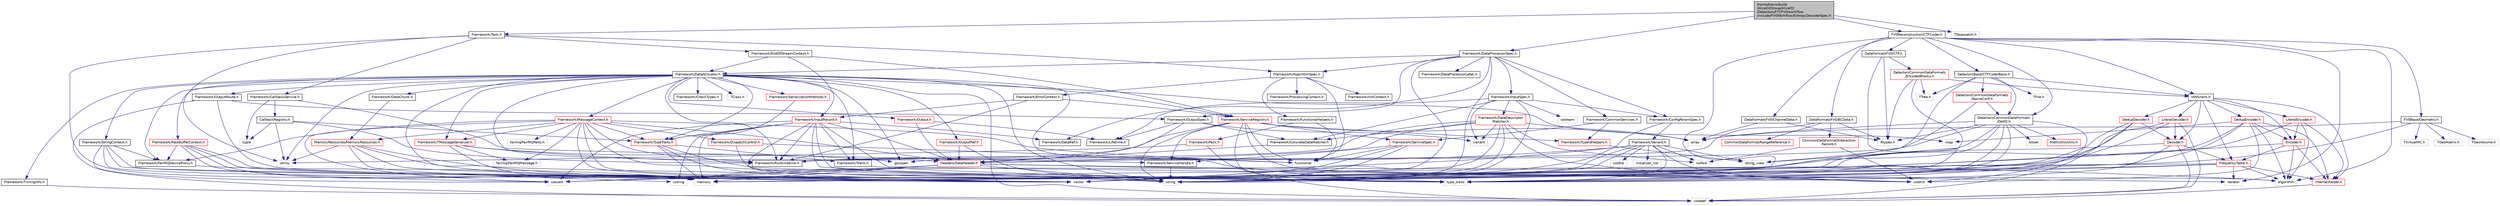 digraph "/home/travis/build/AliceO2Group/AliceO2/Detectors/FIT/FV0/workflow/include/FV0Workflow/EntropyDecoderSpec.h"
{
 // INTERACTIVE_SVG=YES
  bgcolor="transparent";
  edge [fontname="Helvetica",fontsize="10",labelfontname="Helvetica",labelfontsize="10"];
  node [fontname="Helvetica",fontsize="10",shape=record];
  Node0 [label="/home/travis/build\l/AliceO2Group/AliceO2\l/Detectors/FIT/FV0/workflow\l/include/FV0Workflow/EntropyDecoderSpec.h",height=0.2,width=0.4,color="black", fillcolor="grey75", style="filled", fontcolor="black"];
  Node0 -> Node1 [color="midnightblue",fontsize="10",style="solid",fontname="Helvetica"];
  Node1 [label="Framework/DataProcessorSpec.h",height=0.2,width=0.4,color="black",URL="$d0/df4/DataProcessorSpec_8h.html"];
  Node1 -> Node2 [color="midnightblue",fontsize="10",style="solid",fontname="Helvetica"];
  Node2 [label="Framework/AlgorithmSpec.h",height=0.2,width=0.4,color="black",URL="$d0/d14/AlgorithmSpec_8h.html"];
  Node2 -> Node3 [color="midnightblue",fontsize="10",style="solid",fontname="Helvetica"];
  Node3 [label="Framework/ProcessingContext.h",height=0.2,width=0.4,color="black",URL="$de/d6a/ProcessingContext_8h.html"];
  Node2 -> Node4 [color="midnightblue",fontsize="10",style="solid",fontname="Helvetica"];
  Node4 [label="Framework/ErrorContext.h",height=0.2,width=0.4,color="black",URL="$d7/dad/ErrorContext_8h.html"];
  Node4 -> Node5 [color="midnightblue",fontsize="10",style="solid",fontname="Helvetica"];
  Node5 [label="Framework/InputRecord.h",height=0.2,width=0.4,color="red",URL="$d6/d5c/InputRecord_8h.html"];
  Node5 -> Node6 [color="midnightblue",fontsize="10",style="solid",fontname="Helvetica"];
  Node6 [label="Framework/DataRef.h",height=0.2,width=0.4,color="black",URL="$d5/dfb/DataRef_8h.html"];
  Node5 -> Node23 [color="midnightblue",fontsize="10",style="solid",fontname="Helvetica"];
  Node23 [label="Framework/TypeTraits.h",height=0.2,width=0.4,color="red",URL="$d0/d95/TypeTraits_8h.html"];
  Node23 -> Node24 [color="midnightblue",fontsize="10",style="solid",fontname="Helvetica"];
  Node24 [label="type_traits",height=0.2,width=0.4,color="grey75"];
  Node23 -> Node25 [color="midnightblue",fontsize="10",style="solid",fontname="Helvetica"];
  Node25 [label="vector",height=0.2,width=0.4,color="grey75"];
  Node23 -> Node18 [color="midnightblue",fontsize="10",style="solid",fontname="Helvetica"];
  Node18 [label="memory",height=0.2,width=0.4,color="grey75"];
  Node23 -> Node26 [color="midnightblue",fontsize="10",style="solid",fontname="Helvetica"];
  Node26 [label="Framework/Traits.h",height=0.2,width=0.4,color="black",URL="$db/d31/Traits_8h.html"];
  Node26 -> Node24 [color="midnightblue",fontsize="10",style="solid",fontname="Helvetica"];
  Node5 -> Node26 [color="midnightblue",fontsize="10",style="solid",fontname="Helvetica"];
  Node5 -> Node11 [color="midnightblue",fontsize="10",style="solid",fontname="Helvetica"];
  Node11 [label="Framework/RuntimeError.h",height=0.2,width=0.4,color="black",URL="$d1/d76/RuntimeError_8h.html"];
  Node5 -> Node46 [color="midnightblue",fontsize="10",style="solid",fontname="Helvetica"];
  Node46 [label="Headers/DataHeader.h",height=0.2,width=0.4,color="red",URL="$dc/dcd/DataHeader_8h.html"];
  Node46 -> Node47 [color="midnightblue",fontsize="10",style="solid",fontname="Helvetica"];
  Node47 [label="cstdint",height=0.2,width=0.4,color="grey75"];
  Node46 -> Node18 [color="midnightblue",fontsize="10",style="solid",fontname="Helvetica"];
  Node46 -> Node48 [color="midnightblue",fontsize="10",style="solid",fontname="Helvetica"];
  Node48 [label="cassert",height=0.2,width=0.4,color="grey75"];
  Node46 -> Node49 [color="midnightblue",fontsize="10",style="solid",fontname="Helvetica"];
  Node49 [label="cstring",height=0.2,width=0.4,color="grey75"];
  Node46 -> Node50 [color="midnightblue",fontsize="10",style="solid",fontname="Helvetica"];
  Node50 [label="algorithm",height=0.2,width=0.4,color="grey75"];
  Node46 -> Node52 [color="midnightblue",fontsize="10",style="solid",fontname="Helvetica"];
  Node52 [label="string",height=0.2,width=0.4,color="grey75"];
  Node5 -> Node92 [color="midnightblue",fontsize="10",style="solid",fontname="Helvetica"];
  Node92 [label="iterator",height=0.2,width=0.4,color="grey75"];
  Node5 -> Node52 [color="midnightblue",fontsize="10",style="solid",fontname="Helvetica"];
  Node5 -> Node25 [color="midnightblue",fontsize="10",style="solid",fontname="Helvetica"];
  Node5 -> Node49 [color="midnightblue",fontsize="10",style="solid",fontname="Helvetica"];
  Node5 -> Node48 [color="midnightblue",fontsize="10",style="solid",fontname="Helvetica"];
  Node5 -> Node18 [color="midnightblue",fontsize="10",style="solid",fontname="Helvetica"];
  Node5 -> Node24 [color="midnightblue",fontsize="10",style="solid",fontname="Helvetica"];
  Node4 -> Node93 [color="midnightblue",fontsize="10",style="solid",fontname="Helvetica"];
  Node93 [label="Framework/ServiceRegistry.h",height=0.2,width=0.4,color="red",URL="$d8/d17/ServiceRegistry_8h.html"];
  Node93 -> Node94 [color="midnightblue",fontsize="10",style="solid",fontname="Helvetica"];
  Node94 [label="Framework/ServiceHandle.h",height=0.2,width=0.4,color="black",URL="$d3/d28/ServiceHandle_8h.html"];
  Node94 -> Node52 [color="midnightblue",fontsize="10",style="solid",fontname="Helvetica"];
  Node93 -> Node95 [color="midnightblue",fontsize="10",style="solid",fontname="Helvetica"];
  Node95 [label="Framework/ServiceSpec.h",height=0.2,width=0.4,color="red",URL="$d4/d61/ServiceSpec_8h.html"];
  Node95 -> Node94 [color="midnightblue",fontsize="10",style="solid",fontname="Helvetica"];
  Node95 -> Node88 [color="midnightblue",fontsize="10",style="solid",fontname="Helvetica"];
  Node88 [label="functional",height=0.2,width=0.4,color="grey75"];
  Node95 -> Node52 [color="midnightblue",fontsize="10",style="solid",fontname="Helvetica"];
  Node95 -> Node25 [color="midnightblue",fontsize="10",style="solid",fontname="Helvetica"];
  Node93 -> Node106 [color="midnightblue",fontsize="10",style="solid",fontname="Helvetica"];
  Node106 [label="Framework/TypeIdHelpers.h",height=0.2,width=0.4,color="red",URL="$d2/d9a/TypeIdHelpers_8h.html"];
  Node106 -> Node80 [color="midnightblue",fontsize="10",style="solid",fontname="Helvetica"];
  Node80 [label="string_view",height=0.2,width=0.4,color="grey75"];
  Node93 -> Node11 [color="midnightblue",fontsize="10",style="solid",fontname="Helvetica"];
  Node93 -> Node50 [color="midnightblue",fontsize="10",style="solid",fontname="Helvetica"];
  Node93 -> Node32 [color="midnightblue",fontsize="10",style="solid",fontname="Helvetica"];
  Node32 [label="array",height=0.2,width=0.4,color="grey75"];
  Node93 -> Node88 [color="midnightblue",fontsize="10",style="solid",fontname="Helvetica"];
  Node93 -> Node52 [color="midnightblue",fontsize="10",style="solid",fontname="Helvetica"];
  Node93 -> Node24 [color="midnightblue",fontsize="10",style="solid",fontname="Helvetica"];
  Node4 -> Node11 [color="midnightblue",fontsize="10",style="solid",fontname="Helvetica"];
  Node2 -> Node112 [color="midnightblue",fontsize="10",style="solid",fontname="Helvetica"];
  Node112 [label="Framework/InitContext.h",height=0.2,width=0.4,color="black",URL="$d4/d2b/InitContext_8h.html"];
  Node2 -> Node113 [color="midnightblue",fontsize="10",style="solid",fontname="Helvetica"];
  Node113 [label="Framework/FunctionalHelpers.h",height=0.2,width=0.4,color="black",URL="$de/d9b/FunctionalHelpers_8h.html"];
  Node113 -> Node114 [color="midnightblue",fontsize="10",style="solid",fontname="Helvetica"];
  Node114 [label="Framework/Pack.h",height=0.2,width=0.4,color="red",URL="$dd/dce/Pack_8h.html"];
  Node114 -> Node89 [color="midnightblue",fontsize="10",style="solid",fontname="Helvetica"];
  Node89 [label="cstddef",height=0.2,width=0.4,color="grey75"];
  Node114 -> Node31 [color="midnightblue",fontsize="10",style="solid",fontname="Helvetica"];
  Node31 [label="utility",height=0.2,width=0.4,color="grey75"];
  Node113 -> Node88 [color="midnightblue",fontsize="10",style="solid",fontname="Helvetica"];
  Node2 -> Node88 [color="midnightblue",fontsize="10",style="solid",fontname="Helvetica"];
  Node1 -> Node76 [color="midnightblue",fontsize="10",style="solid",fontname="Helvetica"];
  Node76 [label="Framework/ConfigParamSpec.h",height=0.2,width=0.4,color="black",URL="$d0/d1c/ConfigParamSpec_8h.html"];
  Node76 -> Node77 [color="midnightblue",fontsize="10",style="solid",fontname="Helvetica"];
  Node77 [label="Framework/Variant.h",height=0.2,width=0.4,color="black",URL="$de/d56/Variant_8h.html"];
  Node77 -> Node11 [color="midnightblue",fontsize="10",style="solid",fontname="Helvetica"];
  Node77 -> Node24 [color="midnightblue",fontsize="10",style="solid",fontname="Helvetica"];
  Node77 -> Node49 [color="midnightblue",fontsize="10",style="solid",fontname="Helvetica"];
  Node77 -> Node47 [color="midnightblue",fontsize="10",style="solid",fontname="Helvetica"];
  Node77 -> Node78 [color="midnightblue",fontsize="10",style="solid",fontname="Helvetica"];
  Node78 [label="cstdlib",height=0.2,width=0.4,color="grey75"];
  Node77 -> Node74 [color="midnightblue",fontsize="10",style="solid",fontname="Helvetica"];
  Node74 [label="iosfwd",height=0.2,width=0.4,color="grey75"];
  Node77 -> Node79 [color="midnightblue",fontsize="10",style="solid",fontname="Helvetica"];
  Node79 [label="initializer_list",height=0.2,width=0.4,color="grey75"];
  Node77 -> Node80 [color="midnightblue",fontsize="10",style="solid",fontname="Helvetica"];
  Node77 -> Node25 [color="midnightblue",fontsize="10",style="solid",fontname="Helvetica"];
  Node77 -> Node52 [color="midnightblue",fontsize="10",style="solid",fontname="Helvetica"];
  Node76 -> Node52 [color="midnightblue",fontsize="10",style="solid",fontname="Helvetica"];
  Node1 -> Node115 [color="midnightblue",fontsize="10",style="solid",fontname="Helvetica"];
  Node115 [label="Framework/DataProcessorLabel.h",height=0.2,width=0.4,color="black",URL="$d1/df2/DataProcessorLabel_8h.html"];
  Node1 -> Node6 [color="midnightblue",fontsize="10",style="solid",fontname="Helvetica"];
  Node1 -> Node116 [color="midnightblue",fontsize="10",style="solid",fontname="Helvetica"];
  Node116 [label="Framework/DataAllocator.h",height=0.2,width=0.4,color="black",URL="$d1/d28/DataAllocator_8h.html"];
  Node116 -> Node117 [color="midnightblue",fontsize="10",style="solid",fontname="Helvetica"];
  Node117 [label="Framework/MessageContext.h",height=0.2,width=0.4,color="red",URL="$dc/dc4/MessageContext_8h.html"];
  Node117 -> Node118 [color="midnightblue",fontsize="10",style="solid",fontname="Helvetica"];
  Node118 [label="Framework/DispatchControl.h",height=0.2,width=0.4,color="red",URL="$dd/dda/DispatchControl_8h.html"];
  Node118 -> Node88 [color="midnightblue",fontsize="10",style="solid",fontname="Helvetica"];
  Node118 -> Node52 [color="midnightblue",fontsize="10",style="solid",fontname="Helvetica"];
  Node117 -> Node120 [color="midnightblue",fontsize="10",style="solid",fontname="Helvetica"];
  Node120 [label="Framework/FairMQDeviceProxy.h",height=0.2,width=0.4,color="black",URL="$d8/d71/FairMQDeviceProxy_8h.html"];
  Node120 -> Node18 [color="midnightblue",fontsize="10",style="solid",fontname="Helvetica"];
  Node117 -> Node11 [color="midnightblue",fontsize="10",style="solid",fontname="Helvetica"];
  Node117 -> Node9 [color="midnightblue",fontsize="10",style="solid",fontname="Helvetica"];
  Node9 [label="Framework/TMessageSerializer.h",height=0.2,width=0.4,color="red",URL="$d8/d3c/TMessageSerializer_8h.html"];
  Node9 -> Node10 [color="midnightblue",fontsize="10",style="solid",fontname="Helvetica"];
  Node10 [label="fairmq/FairMQMessage.h",height=0.2,width=0.4,color="grey75"];
  Node9 -> Node11 [color="midnightblue",fontsize="10",style="solid",fontname="Helvetica"];
  Node9 -> Node17 [color="midnightblue",fontsize="10",style="solid",fontname="Helvetica"];
  Node17 [label="gsl/span",height=0.2,width=0.4,color="grey75"];
  Node9 -> Node18 [color="midnightblue",fontsize="10",style="solid",fontname="Helvetica"];
  Node117 -> Node23 [color="midnightblue",fontsize="10",style="solid",fontname="Helvetica"];
  Node117 -> Node46 [color="midnightblue",fontsize="10",style="solid",fontname="Helvetica"];
  Node117 -> Node64 [color="midnightblue",fontsize="10",style="solid",fontname="Helvetica"];
  Node64 [label="MemoryResources/MemoryResources.h",height=0.2,width=0.4,color="red",URL="$dc/d03/MemoryResources_8h.html"];
  Node64 -> Node49 [color="midnightblue",fontsize="10",style="solid",fontname="Helvetica"];
  Node64 -> Node52 [color="midnightblue",fontsize="10",style="solid",fontname="Helvetica"];
  Node64 -> Node24 [color="midnightblue",fontsize="10",style="solid",fontname="Helvetica"];
  Node64 -> Node31 [color="midnightblue",fontsize="10",style="solid",fontname="Helvetica"];
  Node64 -> Node25 [color="midnightblue",fontsize="10",style="solid",fontname="Helvetica"];
  Node117 -> Node10 [color="midnightblue",fontsize="10",style="solid",fontname="Helvetica"];
  Node117 -> Node121 [color="midnightblue",fontsize="10",style="solid",fontname="Helvetica"];
  Node121 [label="fairmq/FairMQParts.h",height=0.2,width=0.4,color="grey75"];
  Node117 -> Node48 [color="midnightblue",fontsize="10",style="solid",fontname="Helvetica"];
  Node117 -> Node88 [color="midnightblue",fontsize="10",style="solid",fontname="Helvetica"];
  Node117 -> Node52 [color="midnightblue",fontsize="10",style="solid",fontname="Helvetica"];
  Node117 -> Node24 [color="midnightblue",fontsize="10",style="solid",fontname="Helvetica"];
  Node117 -> Node25 [color="midnightblue",fontsize="10",style="solid",fontname="Helvetica"];
  Node116 -> Node122 [color="midnightblue",fontsize="10",style="solid",fontname="Helvetica"];
  Node122 [label="Framework/StringContext.h",height=0.2,width=0.4,color="black",URL="$dd/df6/StringContext_8h.html"];
  Node122 -> Node120 [color="midnightblue",fontsize="10",style="solid",fontname="Helvetica"];
  Node122 -> Node25 [color="midnightblue",fontsize="10",style="solid",fontname="Helvetica"];
  Node122 -> Node48 [color="midnightblue",fontsize="10",style="solid",fontname="Helvetica"];
  Node122 -> Node52 [color="midnightblue",fontsize="10",style="solid",fontname="Helvetica"];
  Node122 -> Node18 [color="midnightblue",fontsize="10",style="solid",fontname="Helvetica"];
  Node116 -> Node123 [color="midnightblue",fontsize="10",style="solid",fontname="Helvetica"];
  Node123 [label="Framework/RawBufferContext.h",height=0.2,width=0.4,color="red",URL="$d8/d25/RawBufferContext_8h.html",tooltip=" "];
  Node123 -> Node120 [color="midnightblue",fontsize="10",style="solid",fontname="Helvetica"];
  Node123 -> Node25 [color="midnightblue",fontsize="10",style="solid",fontname="Helvetica"];
  Node123 -> Node48 [color="midnightblue",fontsize="10",style="solid",fontname="Helvetica"];
  Node123 -> Node52 [color="midnightblue",fontsize="10",style="solid",fontname="Helvetica"];
  Node123 -> Node18 [color="midnightblue",fontsize="10",style="solid",fontname="Helvetica"];
  Node116 -> Node82 [color="midnightblue",fontsize="10",style="solid",fontname="Helvetica"];
  Node82 [label="Framework/Output.h",height=0.2,width=0.4,color="red",URL="$d3/ddf/Output_8h.html"];
  Node82 -> Node46 [color="midnightblue",fontsize="10",style="solid",fontname="Helvetica"];
  Node82 -> Node55 [color="midnightblue",fontsize="10",style="solid",fontname="Helvetica"];
  Node55 [label="Framework/Lifetime.h",height=0.2,width=0.4,color="black",URL="$dc/dca/Lifetime_8h.html"];
  Node116 -> Node125 [color="midnightblue",fontsize="10",style="solid",fontname="Helvetica"];
  Node125 [label="Framework/OutputRef.h",height=0.2,width=0.4,color="red",URL="$d6/d5a/OutputRef_8h.html"];
  Node125 -> Node46 [color="midnightblue",fontsize="10",style="solid",fontname="Helvetica"];
  Node125 -> Node52 [color="midnightblue",fontsize="10",style="solid",fontname="Helvetica"];
  Node116 -> Node126 [color="midnightblue",fontsize="10",style="solid",fontname="Helvetica"];
  Node126 [label="Framework/OutputRoute.h",height=0.2,width=0.4,color="black",URL="$d6/df4/OutputRoute_8h.html"];
  Node126 -> Node45 [color="midnightblue",fontsize="10",style="solid",fontname="Helvetica"];
  Node45 [label="Framework/OutputSpec.h",height=0.2,width=0.4,color="black",URL="$db/d2d/OutputSpec_8h.html"];
  Node45 -> Node46 [color="midnightblue",fontsize="10",style="solid",fontname="Helvetica"];
  Node45 -> Node55 [color="midnightblue",fontsize="10",style="solid",fontname="Helvetica"];
  Node45 -> Node56 [color="midnightblue",fontsize="10",style="solid",fontname="Helvetica"];
  Node56 [label="Framework/ConcreteDataMatcher.h",height=0.2,width=0.4,color="black",URL="$d0/d1b/ConcreteDataMatcher_8h.html"];
  Node56 -> Node46 [color="midnightblue",fontsize="10",style="solid",fontname="Helvetica"];
  Node45 -> Node57 [color="midnightblue",fontsize="10",style="solid",fontname="Helvetica"];
  Node57 [label="variant",height=0.2,width=0.4,color="grey75"];
  Node126 -> Node89 [color="midnightblue",fontsize="10",style="solid",fontname="Helvetica"];
  Node126 -> Node52 [color="midnightblue",fontsize="10",style="solid",fontname="Helvetica"];
  Node116 -> Node127 [color="midnightblue",fontsize="10",style="solid",fontname="Helvetica"];
  Node127 [label="Framework/DataChunk.h",height=0.2,width=0.4,color="black",URL="$d7/d31/DataChunk_8h.html"];
  Node127 -> Node64 [color="midnightblue",fontsize="10",style="solid",fontname="Helvetica"];
  Node116 -> Node120 [color="midnightblue",fontsize="10",style="solid",fontname="Helvetica"];
  Node116 -> Node128 [color="midnightblue",fontsize="10",style="solid",fontname="Helvetica"];
  Node128 [label="Framework/TimingInfo.h",height=0.2,width=0.4,color="black",URL="$da/d2b/TimingInfo_8h.html"];
  Node128 -> Node89 [color="midnightblue",fontsize="10",style="solid",fontname="Helvetica"];
  Node116 -> Node9 [color="midnightblue",fontsize="10",style="solid",fontname="Helvetica"];
  Node116 -> Node23 [color="midnightblue",fontsize="10",style="solid",fontname="Helvetica"];
  Node116 -> Node26 [color="midnightblue",fontsize="10",style="solid",fontname="Helvetica"];
  Node116 -> Node22 [color="midnightblue",fontsize="10",style="solid",fontname="Helvetica"];
  Node22 [label="Framework/SerializationMethods.h",height=0.2,width=0.4,color="red",URL="$d1/d53/SerializationMethods_8h.html",tooltip="Type wrappers for enfording a specific serialization method. "];
  Node22 -> Node23 [color="midnightblue",fontsize="10",style="solid",fontname="Helvetica"];
  Node116 -> Node84 [color="midnightblue",fontsize="10",style="solid",fontname="Helvetica"];
  Node84 [label="Framework/CheckTypes.h",height=0.2,width=0.4,color="black",URL="$d1/d00/CheckTypes_8h.html"];
  Node116 -> Node93 [color="midnightblue",fontsize="10",style="solid",fontname="Helvetica"];
  Node116 -> Node11 [color="midnightblue",fontsize="10",style="solid",fontname="Helvetica"];
  Node116 -> Node46 [color="midnightblue",fontsize="10",style="solid",fontname="Helvetica"];
  Node116 -> Node21 [color="midnightblue",fontsize="10",style="solid",fontname="Helvetica"];
  Node21 [label="TClass.h",height=0.2,width=0.4,color="grey75"];
  Node116 -> Node17 [color="midnightblue",fontsize="10",style="solid",fontname="Helvetica"];
  Node116 -> Node25 [color="midnightblue",fontsize="10",style="solid",fontname="Helvetica"];
  Node116 -> Node34 [color="midnightblue",fontsize="10",style="solid",fontname="Helvetica"];
  Node34 [label="map",height=0.2,width=0.4,color="grey75"];
  Node116 -> Node52 [color="midnightblue",fontsize="10",style="solid",fontname="Helvetica"];
  Node116 -> Node31 [color="midnightblue",fontsize="10",style="solid",fontname="Helvetica"];
  Node116 -> Node24 [color="midnightblue",fontsize="10",style="solid",fontname="Helvetica"];
  Node116 -> Node89 [color="midnightblue",fontsize="10",style="solid",fontname="Helvetica"];
  Node1 -> Node58 [color="midnightblue",fontsize="10",style="solid",fontname="Helvetica"];
  Node58 [label="Framework/InputSpec.h",height=0.2,width=0.4,color="black",URL="$d5/d3f/InputSpec_8h.html"];
  Node58 -> Node55 [color="midnightblue",fontsize="10",style="solid",fontname="Helvetica"];
  Node58 -> Node56 [color="midnightblue",fontsize="10",style="solid",fontname="Helvetica"];
  Node58 -> Node59 [color="midnightblue",fontsize="10",style="solid",fontname="Helvetica"];
  Node59 [label="Framework/DataDescriptor\lMatcher.h",height=0.2,width=0.4,color="red",URL="$d3/da3/DataDescriptorMatcher_8h.html"];
  Node59 -> Node56 [color="midnightblue",fontsize="10",style="solid",fontname="Helvetica"];
  Node59 -> Node11 [color="midnightblue",fontsize="10",style="solid",fontname="Helvetica"];
  Node59 -> Node46 [color="midnightblue",fontsize="10",style="solid",fontname="Helvetica"];
  Node59 -> Node32 [color="midnightblue",fontsize="10",style="solid",fontname="Helvetica"];
  Node59 -> Node47 [color="midnightblue",fontsize="10",style="solid",fontname="Helvetica"];
  Node59 -> Node74 [color="midnightblue",fontsize="10",style="solid",fontname="Helvetica"];
  Node59 -> Node52 [color="midnightblue",fontsize="10",style="solid",fontname="Helvetica"];
  Node59 -> Node57 [color="midnightblue",fontsize="10",style="solid",fontname="Helvetica"];
  Node59 -> Node25 [color="midnightblue",fontsize="10",style="solid",fontname="Helvetica"];
  Node58 -> Node76 [color="midnightblue",fontsize="10",style="solid",fontname="Helvetica"];
  Node58 -> Node52 [color="midnightblue",fontsize="10",style="solid",fontname="Helvetica"];
  Node58 -> Node81 [color="midnightblue",fontsize="10",style="solid",fontname="Helvetica"];
  Node81 [label="ostream",height=0.2,width=0.4,color="grey75"];
  Node58 -> Node57 [color="midnightblue",fontsize="10",style="solid",fontname="Helvetica"];
  Node1 -> Node45 [color="midnightblue",fontsize="10",style="solid",fontname="Helvetica"];
  Node1 -> Node129 [color="midnightblue",fontsize="10",style="solid",fontname="Helvetica"];
  Node129 [label="Framework/CommonServices.h",height=0.2,width=0.4,color="black",URL="$d8/d02/CommonServices_8h.html"];
  Node129 -> Node95 [color="midnightblue",fontsize="10",style="solid",fontname="Helvetica"];
  Node129 -> Node106 [color="midnightblue",fontsize="10",style="solid",fontname="Helvetica"];
  Node1 -> Node52 [color="midnightblue",fontsize="10",style="solid",fontname="Helvetica"];
  Node1 -> Node25 [color="midnightblue",fontsize="10",style="solid",fontname="Helvetica"];
  Node0 -> Node130 [color="midnightblue",fontsize="10",style="solid",fontname="Helvetica"];
  Node130 [label="Framework/Task.h",height=0.2,width=0.4,color="black",URL="$df/d4f/Task_8h.html"];
  Node130 -> Node2 [color="midnightblue",fontsize="10",style="solid",fontname="Helvetica"];
  Node130 -> Node131 [color="midnightblue",fontsize="10",style="solid",fontname="Helvetica"];
  Node131 [label="Framework/CallbackService.h",height=0.2,width=0.4,color="black",URL="$d9/d7f/CallbackService_8h.html"];
  Node131 -> Node132 [color="midnightblue",fontsize="10",style="solid",fontname="Helvetica"];
  Node132 [label="CallbackRegistry.h",height=0.2,width=0.4,color="black",URL="$d7/d3e/CallbackRegistry_8h.html",tooltip="A generic registry for callbacks. "];
  Node132 -> Node23 [color="midnightblue",fontsize="10",style="solid",fontname="Helvetica"];
  Node132 -> Node11 [color="midnightblue",fontsize="10",style="solid",fontname="Helvetica"];
  Node132 -> Node133 [color="midnightblue",fontsize="10",style="solid",fontname="Helvetica"];
  Node133 [label="tuple",height=0.2,width=0.4,color="grey75"];
  Node132 -> Node31 [color="midnightblue",fontsize="10",style="solid",fontname="Helvetica"];
  Node131 -> Node94 [color="midnightblue",fontsize="10",style="solid",fontname="Helvetica"];
  Node131 -> Node133 [color="midnightblue",fontsize="10",style="solid",fontname="Helvetica"];
  Node130 -> Node134 [color="midnightblue",fontsize="10",style="solid",fontname="Helvetica"];
  Node134 [label="Framework/EndOfStreamContext.h",height=0.2,width=0.4,color="black",URL="$d0/d77/EndOfStreamContext_8h.html"];
  Node134 -> Node5 [color="midnightblue",fontsize="10",style="solid",fontname="Helvetica"];
  Node134 -> Node93 [color="midnightblue",fontsize="10",style="solid",fontname="Helvetica"];
  Node134 -> Node116 [color="midnightblue",fontsize="10",style="solid",fontname="Helvetica"];
  Node130 -> Node31 [color="midnightblue",fontsize="10",style="solid",fontname="Helvetica"];
  Node130 -> Node18 [color="midnightblue",fontsize="10",style="solid",fontname="Helvetica"];
  Node0 -> Node135 [color="midnightblue",fontsize="10",style="solid",fontname="Helvetica"];
  Node135 [label="FV0Reconstruction/CTFCoder.h",height=0.2,width=0.4,color="black",URL="$d5/df7/FIT_2FV0_2reconstruction_2include_2FV0Reconstruction_2CTFCoder_8h.html"];
  Node135 -> Node50 [color="midnightblue",fontsize="10",style="solid",fontname="Helvetica"];
  Node135 -> Node92 [color="midnightblue",fontsize="10",style="solid",fontname="Helvetica"];
  Node135 -> Node52 [color="midnightblue",fontsize="10",style="solid",fontname="Helvetica"];
  Node135 -> Node136 [color="midnightblue",fontsize="10",style="solid",fontname="Helvetica"];
  Node136 [label="FV0Base/Geometry.h",height=0.2,width=0.4,color="black",URL="$d8/de0/FIT_2FV0_2base_2include_2FV0Base_2Geometry_8h.html"];
  Node136 -> Node25 [color="midnightblue",fontsize="10",style="solid",fontname="Helvetica"];
  Node136 -> Node32 [color="midnightblue",fontsize="10",style="solid",fontname="Helvetica"];
  Node136 -> Node137 [color="midnightblue",fontsize="10",style="solid",fontname="Helvetica"];
  Node137 [label="TGeoMatrix.h",height=0.2,width=0.4,color="grey75"];
  Node136 -> Node138 [color="midnightblue",fontsize="10",style="solid",fontname="Helvetica"];
  Node138 [label="TGeoVolume.h",height=0.2,width=0.4,color="grey75"];
  Node136 -> Node139 [color="midnightblue",fontsize="10",style="solid",fontname="Helvetica"];
  Node139 [label="TVirtualMC.h",height=0.2,width=0.4,color="grey75"];
  Node135 -> Node140 [color="midnightblue",fontsize="10",style="solid",fontname="Helvetica"];
  Node140 [label="DataFormatsFV0/CTF.h",height=0.2,width=0.4,color="black",URL="$d5/d52/FIT_2FV0_2include_2DataFormatsFV0_2CTF_8h.html"];
  Node140 -> Node25 [color="midnightblue",fontsize="10",style="solid",fontname="Helvetica"];
  Node140 -> Node141 [color="midnightblue",fontsize="10",style="solid",fontname="Helvetica"];
  Node141 [label="Rtypes.h",height=0.2,width=0.4,color="grey75"];
  Node140 -> Node142 [color="midnightblue",fontsize="10",style="solid",fontname="Helvetica"];
  Node142 [label="DetectorsCommonDataFormats\l/EncodedBlocks.h",height=0.2,width=0.4,color="red",URL="$da/d91/EncodedBlocks_8h.html"];
  Node142 -> Node24 [color="midnightblue",fontsize="10",style="solid",fontname="Helvetica"];
  Node142 -> Node141 [color="midnightblue",fontsize="10",style="solid",fontname="Helvetica"];
  Node142 -> Node143 [color="midnightblue",fontsize="10",style="solid",fontname="Helvetica"];
  Node143 [label="rANS/rans.h",height=0.2,width=0.4,color="black",URL="$d4/de7/rans_8h.html",tooltip="header for public api "];
  Node143 -> Node144 [color="midnightblue",fontsize="10",style="solid",fontname="Helvetica"];
  Node144 [label="FrequencyTable.h",height=0.2,width=0.4,color="red",URL="$dd/d65/FrequencyTable_8h.html",tooltip="Histogram to depict frequencies of source symbols for rANS compression. "];
  Node144 -> Node50 [color="midnightblue",fontsize="10",style="solid",fontname="Helvetica"];
  Node144 -> Node48 [color="midnightblue",fontsize="10",style="solid",fontname="Helvetica"];
  Node144 -> Node92 [color="midnightblue",fontsize="10",style="solid",fontname="Helvetica"];
  Node144 -> Node24 [color="midnightblue",fontsize="10",style="solid",fontname="Helvetica"];
  Node144 -> Node25 [color="midnightblue",fontsize="10",style="solid",fontname="Helvetica"];
  Node144 -> Node149 [color="midnightblue",fontsize="10",style="solid",fontname="Helvetica"];
  Node149 [label="internal/helper.h",height=0.2,width=0.4,color="red",URL="$d4/da1/helper_8h.html",tooltip="various helper functions "];
  Node149 -> Node89 [color="midnightblue",fontsize="10",style="solid",fontname="Helvetica"];
  Node143 -> Node150 [color="midnightblue",fontsize="10",style="solid",fontname="Helvetica"];
  Node150 [label="Encoder.h",height=0.2,width=0.4,color="red",URL="$dd/d74/Utilities_2rANS_2include_2rANS_2Encoder_8h.html"];
  Node150 -> Node18 [color="midnightblue",fontsize="10",style="solid",fontname="Helvetica"];
  Node150 -> Node50 [color="midnightblue",fontsize="10",style="solid",fontname="Helvetica"];
  Node150 -> Node149 [color="midnightblue",fontsize="10",style="solid",fontname="Helvetica"];
  Node150 -> Node144 [color="midnightblue",fontsize="10",style="solid",fontname="Helvetica"];
  Node143 -> Node157 [color="midnightblue",fontsize="10",style="solid",fontname="Helvetica"];
  Node157 [label="Decoder.h",height=0.2,width=0.4,color="red",URL="$dc/d62/Utilities_2rANS_2include_2rANS_2Decoder_8h.html"];
  Node157 -> Node89 [color="midnightblue",fontsize="10",style="solid",fontname="Helvetica"];
  Node157 -> Node24 [color="midnightblue",fontsize="10",style="solid",fontname="Helvetica"];
  Node157 -> Node18 [color="midnightblue",fontsize="10",style="solid",fontname="Helvetica"];
  Node157 -> Node144 [color="midnightblue",fontsize="10",style="solid",fontname="Helvetica"];
  Node143 -> Node160 [color="midnightblue",fontsize="10",style="solid",fontname="Helvetica"];
  Node160 [label="DedupEncoder.h",height=0.2,width=0.4,color="red",URL="$d5/ddf/DedupEncoder_8h.html"];
  Node160 -> Node150 [color="midnightblue",fontsize="10",style="solid",fontname="Helvetica"];
  Node160 -> Node18 [color="midnightblue",fontsize="10",style="solid",fontname="Helvetica"];
  Node160 -> Node50 [color="midnightblue",fontsize="10",style="solid",fontname="Helvetica"];
  Node160 -> Node34 [color="midnightblue",fontsize="10",style="solid",fontname="Helvetica"];
  Node160 -> Node47 [color="midnightblue",fontsize="10",style="solid",fontname="Helvetica"];
  Node160 -> Node52 [color="midnightblue",fontsize="10",style="solid",fontname="Helvetica"];
  Node160 -> Node149 [color="midnightblue",fontsize="10",style="solid",fontname="Helvetica"];
  Node143 -> Node161 [color="midnightblue",fontsize="10",style="solid",fontname="Helvetica"];
  Node161 [label="DedupDecoder.h",height=0.2,width=0.4,color="red",URL="$da/da6/DedupDecoder_8h.html"];
  Node161 -> Node157 [color="midnightblue",fontsize="10",style="solid",fontname="Helvetica"];
  Node161 -> Node89 [color="midnightblue",fontsize="10",style="solid",fontname="Helvetica"];
  Node161 -> Node24 [color="midnightblue",fontsize="10",style="solid",fontname="Helvetica"];
  Node161 -> Node52 [color="midnightblue",fontsize="10",style="solid",fontname="Helvetica"];
  Node143 -> Node162 [color="midnightblue",fontsize="10",style="solid",fontname="Helvetica"];
  Node162 [label="LiteralEncoder.h",height=0.2,width=0.4,color="red",URL="$d9/de1/LiteralEncoder_8h.html"];
  Node162 -> Node150 [color="midnightblue",fontsize="10",style="solid",fontname="Helvetica"];
  Node162 -> Node18 [color="midnightblue",fontsize="10",style="solid",fontname="Helvetica"];
  Node162 -> Node50 [color="midnightblue",fontsize="10",style="solid",fontname="Helvetica"];
  Node162 -> Node149 [color="midnightblue",fontsize="10",style="solid",fontname="Helvetica"];
  Node143 -> Node163 [color="midnightblue",fontsize="10",style="solid",fontname="Helvetica"];
  Node163 [label="LiteralDecoder.h",height=0.2,width=0.4,color="red",URL="$df/dfe/LiteralDecoder_8h.html"];
  Node163 -> Node157 [color="midnightblue",fontsize="10",style="solid",fontname="Helvetica"];
  Node163 -> Node89 [color="midnightblue",fontsize="10",style="solid",fontname="Helvetica"];
  Node163 -> Node24 [color="midnightblue",fontsize="10",style="solid",fontname="Helvetica"];
  Node163 -> Node52 [color="midnightblue",fontsize="10",style="solid",fontname="Helvetica"];
  Node143 -> Node149 [color="midnightblue",fontsize="10",style="solid",fontname="Helvetica"];
  Node142 -> Node164 [color="midnightblue",fontsize="10",style="solid",fontname="Helvetica"];
  Node164 [label="TTree.h",height=0.2,width=0.4,color="grey75"];
  Node135 -> Node168 [color="midnightblue",fontsize="10",style="solid",fontname="Helvetica"];
  Node168 [label="DataFormatsFV0/BCData.h",height=0.2,width=0.4,color="black",URL="$d7/d54/FIT_2FV0_2include_2DataFormatsFV0_2BCData_8h.html"];
  Node168 -> Node169 [color="midnightblue",fontsize="10",style="solid",fontname="Helvetica"];
  Node169 [label="CommonDataFormat/Interaction\lRecord.h",height=0.2,width=0.4,color="red",URL="$d9/d80/InteractionRecord_8h.html"];
  Node169 -> Node74 [color="midnightblue",fontsize="10",style="solid",fontname="Helvetica"];
  Node169 -> Node47 [color="midnightblue",fontsize="10",style="solid",fontname="Helvetica"];
  Node168 -> Node172 [color="midnightblue",fontsize="10",style="solid",fontname="Helvetica"];
  Node172 [label="CommonDataFormat/RangeReference.h",height=0.2,width=0.4,color="red",URL="$de/d64/RangeReference_8h.html",tooltip="Class to refer to the 1st entry and N elements of some group in the continuous container. "];
  Node168 -> Node141 [color="midnightblue",fontsize="10",style="solid",fontname="Helvetica"];
  Node168 -> Node17 [color="midnightblue",fontsize="10",style="solid",fontname="Helvetica"];
  Node135 -> Node173 [color="midnightblue",fontsize="10",style="solid",fontname="Helvetica"];
  Node173 [label="DataFormatsFV0/ChannelData.h",height=0.2,width=0.4,color="black",URL="$d0/def/FIT_2FV0_2include_2DataFormatsFV0_2ChannelData_8h.html"];
  Node173 -> Node32 [color="midnightblue",fontsize="10",style="solid",fontname="Helvetica"];
  Node173 -> Node141 [color="midnightblue",fontsize="10",style="solid",fontname="Helvetica"];
  Node135 -> Node174 [color="midnightblue",fontsize="10",style="solid",fontname="Helvetica"];
  Node174 [label="DetectorsCommonDataFormats\l/DetID.h",height=0.2,width=0.4,color="black",URL="$d6/d31/DetID_8h.html"];
  Node174 -> Node141 [color="midnightblue",fontsize="10",style="solid",fontname="Helvetica"];
  Node174 -> Node32 [color="midnightblue",fontsize="10",style="solid",fontname="Helvetica"];
  Node174 -> Node175 [color="midnightblue",fontsize="10",style="solid",fontname="Helvetica"];
  Node175 [label="bitset",height=0.2,width=0.4,color="grey75"];
  Node174 -> Node48 [color="midnightblue",fontsize="10",style="solid",fontname="Helvetica"];
  Node174 -> Node47 [color="midnightblue",fontsize="10",style="solid",fontname="Helvetica"];
  Node174 -> Node80 [color="midnightblue",fontsize="10",style="solid",fontname="Helvetica"];
  Node174 -> Node52 [color="midnightblue",fontsize="10",style="solid",fontname="Helvetica"];
  Node174 -> Node24 [color="midnightblue",fontsize="10",style="solid",fontname="Helvetica"];
  Node174 -> Node176 [color="midnightblue",fontsize="10",style="solid",fontname="Helvetica"];
  Node176 [label="MathUtils/Utils.h",height=0.2,width=0.4,color="red",URL="$d9/d52/Common_2MathUtils_2include_2MathUtils_2Utils_8h.html"];
  Node174 -> Node46 [color="midnightblue",fontsize="10",style="solid",fontname="Helvetica"];
  Node135 -> Node185 [color="midnightblue",fontsize="10",style="solid",fontname="Helvetica"];
  Node185 [label="DetectorsBase/CTFCoderBase.h",height=0.2,width=0.4,color="black",URL="$d4/dbb/CTFCoderBase_8h.html",tooltip="Declarations for CTFCoderBase class (support of external dictionaries) "];
  Node185 -> Node18 [color="midnightblue",fontsize="10",style="solid",fontname="Helvetica"];
  Node185 -> Node186 [color="midnightblue",fontsize="10",style="solid",fontname="Helvetica"];
  Node186 [label="TFile.h",height=0.2,width=0.4,color="grey75"];
  Node185 -> Node164 [color="midnightblue",fontsize="10",style="solid",fontname="Helvetica"];
  Node185 -> Node174 [color="midnightblue",fontsize="10",style="solid",fontname="Helvetica"];
  Node185 -> Node187 [color="midnightblue",fontsize="10",style="solid",fontname="Helvetica"];
  Node187 [label="DetectorsCommonDataFormats\l/NameConf.h",height=0.2,width=0.4,color="red",URL="$d7/d61/NameConf_8h.html",tooltip="Definition of the Names Generator class. "];
  Node187 -> Node174 [color="midnightblue",fontsize="10",style="solid",fontname="Helvetica"];
  Node187 -> Node80 [color="midnightblue",fontsize="10",style="solid",fontname="Helvetica"];
  Node185 -> Node143 [color="midnightblue",fontsize="10",style="solid",fontname="Helvetica"];
  Node135 -> Node143 [color="midnightblue",fontsize="10",style="solid",fontname="Helvetica"];
  Node0 -> Node188 [color="midnightblue",fontsize="10",style="solid",fontname="Helvetica"];
  Node188 [label="TStopwatch.h",height=0.2,width=0.4,color="grey75"];
}
